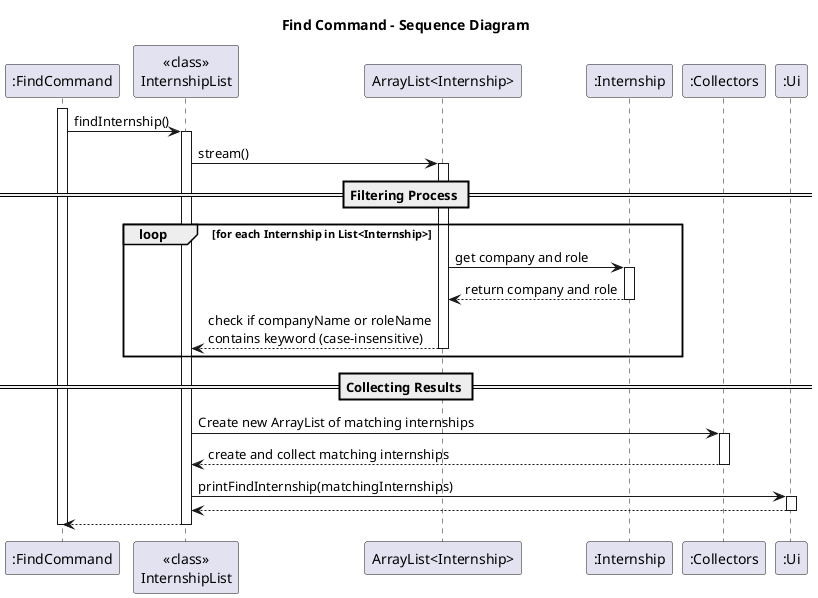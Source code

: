 @startuml
title Find Command - Sequence Diagram

participant ":FindCommand" as FC
participant "<<class>>\nInternshipList" as IL
participant "ArrayList<Internship>" as LI
participant ":Internship" as IN
participant ":Collectors" as CO
participant ":Ui" as Ui

activate FC
FC -> IL: findInternship()
activate IL
IL -> LI: stream()
activate LI

== Filtering Process ==
loop for each Internship in List<Internship>
    LI -> IN: get company and role
    activate IN
    IN --> LI: return company and role
    deactivate IN
    LI --> IL: check if companyName or roleName\ncontains keyword (case-insensitive)
    deactivate LI
end

== Collecting Results ==
IL -> CO: Create new ArrayList of matching internships
activate CO
CO --> IL: create and collect matching internships
deactivate CO

IL -> Ui: printFindInternship(matchingInternships)
activate Ui
Ui --> IL
deactivate Ui

IL --> FC
deactivate IL
deactivate FC

@enduml